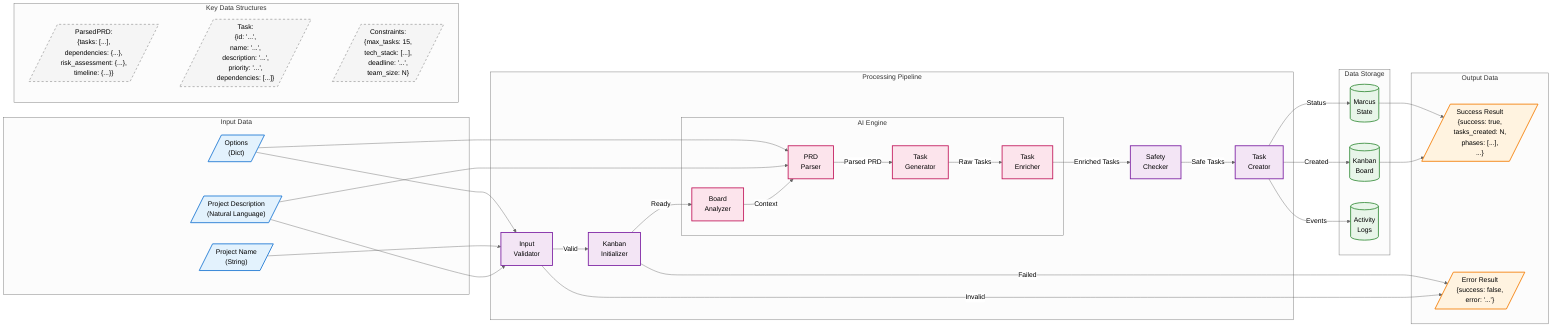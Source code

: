 %%{init: {'theme':'neutral'}}%%

graph LR
    %% Input Data
    subgraph Input [Input Data]
        Desc[/"Project Description<br/>(Natural Language)"/]
        Name[/"Project Name<br/>(String)"/]
        Opts[/"Options<br/>(Dict)"/]
    end
    
    %% Processing Components
    subgraph Processing [Processing Pipeline]
        Validator[Input<br/>Validator]
        KanbanInit[Kanban<br/>Initializer]
        
        subgraph AI [AI Engine]
            BoardAnalyzer[Board<br/>Analyzer]
            PRDParser[PRD<br/>Parser]
            TaskGen[Task<br/>Generator]
            Enricher[Task<br/>Enricher]
        end
        
        SafetyChecker[Safety<br/>Checker]
        TaskCreator[Task<br/>Creator]
    end
    
    %% Data Stores
    subgraph Storage [Data Storage]
        State[(Marcus<br/>State)]
        Board[(Kanban<br/>Board)]
        Logs[(Activity<br/>Logs)]
    end
    
    %% Output Data
    subgraph Output [Output Data]
        Result[/"Success Result<br/>{success: true,<br/>tasks_created: N,<br/>phases: [...],<br/>...}"/]
        Error[/"Error Result<br/>{success: false,<br/>error: '...'}"/]
    end
    
    %% Data Flow Connections
    Desc --> Validator
    Name --> Validator
    Opts --> Validator
    
    Validator -->|Valid| KanbanInit
    Validator -->|Invalid| Error
    
    KanbanInit -->|Ready| BoardAnalyzer
    KanbanInit -->|Failed| Error
    
    BoardAnalyzer -->|Context| PRDParser
    Desc --> PRDParser
    Opts --> PRDParser
    
    PRDParser -->|Parsed PRD| TaskGen
    TaskGen -->|Raw Tasks| Enricher
    Enricher -->|Enriched Tasks| SafetyChecker
    
    SafetyChecker -->|Safe Tasks| TaskCreator
    TaskCreator -->|Created| Board
    TaskCreator -->|Status| State
    TaskCreator -->|Events| Logs
    
    Board --> Result
    State --> Result
    
    %% Data Structure Examples
    subgraph DataStructures [Key Data Structures]
        PRDStruct[/"ParsedPRD:<br/>{tasks: [...],<br/>dependencies: {...},<br/>risk_assessment: {...},<br/>timeline: {...}}"/]
        TaskStruct[/"Task:<br/>{id: '...',<br/>name: '...',<br/>description: '...',<br/>priority: '...',<br/>dependencies: [...]}"/]
        ConstraintStruct[/"Constraints:<br/>{max_tasks: 15,<br/>tech_stack: [...],<br/>deadline: '...',<br/>team_size: N}"/]
    end
    
    %% Style the nodes
    classDef inputNode fill:#e3f2fd,stroke:#1976d2,stroke-width:2px
    classDef processNode fill:#f3e5f5,stroke:#7b1fa2,stroke-width:2px
    classDef aiNode fill:#fce4ec,stroke:#c2185b,stroke-width:2px
    classDef storageNode fill:#e8f5e9,stroke:#388e3c,stroke-width:2px
    classDef outputNode fill:#fff3e0,stroke:#f57c00,stroke-width:2px
    classDef dataNode fill:#f5f5f5,stroke:#616161,stroke-width:1px,stroke-dasharray: 5 5
    
    class Desc,Name,Opts inputNode
    class Validator,KanbanInit,SafetyChecker,TaskCreator processNode
    class BoardAnalyzer,PRDParser,TaskGen,Enricher aiNode
    class State,Board,Logs storageNode
    class Result,Error outputNode
    class PRDStruct,TaskStruct,ConstraintStruct dataNode